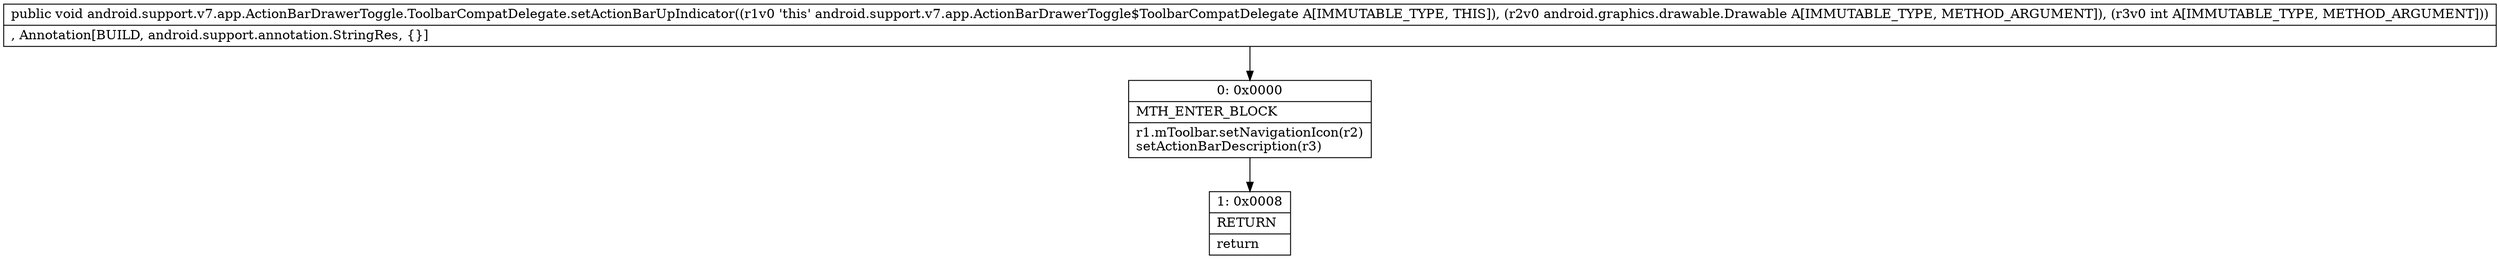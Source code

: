 digraph "CFG forandroid.support.v7.app.ActionBarDrawerToggle.ToolbarCompatDelegate.setActionBarUpIndicator(Landroid\/graphics\/drawable\/Drawable;I)V" {
Node_0 [shape=record,label="{0\:\ 0x0000|MTH_ENTER_BLOCK\l|r1.mToolbar.setNavigationIcon(r2)\lsetActionBarDescription(r3)\l}"];
Node_1 [shape=record,label="{1\:\ 0x0008|RETURN\l|return\l}"];
MethodNode[shape=record,label="{public void android.support.v7.app.ActionBarDrawerToggle.ToolbarCompatDelegate.setActionBarUpIndicator((r1v0 'this' android.support.v7.app.ActionBarDrawerToggle$ToolbarCompatDelegate A[IMMUTABLE_TYPE, THIS]), (r2v0 android.graphics.drawable.Drawable A[IMMUTABLE_TYPE, METHOD_ARGUMENT]), (r3v0 int A[IMMUTABLE_TYPE, METHOD_ARGUMENT]))  | , Annotation[BUILD, android.support.annotation.StringRes, \{\}]\l}"];
MethodNode -> Node_0;
Node_0 -> Node_1;
}


